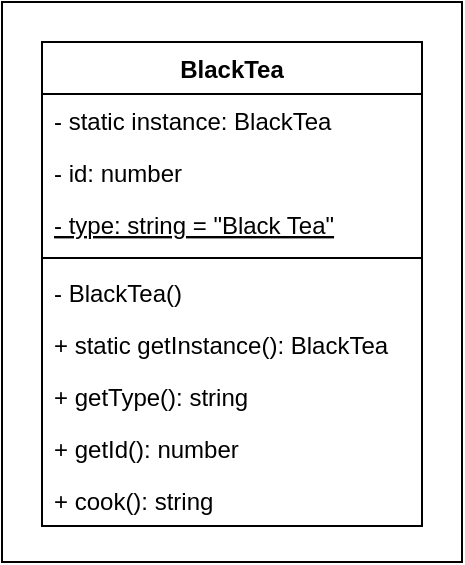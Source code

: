 <mxfile version="13.8.0" type="device"><diagram id="GG5wOPjDovDRHRb1yHNC" name="Page-1"><mxGraphModel dx="1645" dy="705" grid="1" gridSize="10" guides="1" tooltips="1" connect="1" arrows="1" fold="1" page="1" pageScale="1" pageWidth="827" pageHeight="1169" math="0" shadow="0"><root><mxCell id="0"/><mxCell id="1" parent="0"/><mxCell id="y2_j8A9MaT2T3MPjWkJG-11" value="" style="rounded=0;whiteSpace=wrap;html=1;" vertex="1" parent="1"><mxGeometry x="10" y="130" width="230" height="280" as="geometry"/></mxCell><mxCell id="y2_j8A9MaT2T3MPjWkJG-1" value="BlackTea" style="swimlane;fontStyle=1;align=center;verticalAlign=top;childLayout=stackLayout;horizontal=1;startSize=26;horizontalStack=0;resizeParent=1;resizeParentMax=0;resizeLast=0;collapsible=1;marginBottom=0;" vertex="1" parent="1"><mxGeometry x="30" y="150" width="190" height="242" as="geometry"/></mxCell><mxCell id="y2_j8A9MaT2T3MPjWkJG-5" value="- static instance: BlackTea" style="text;strokeColor=none;fillColor=none;align=left;verticalAlign=top;spacingLeft=4;spacingRight=4;overflow=hidden;rotatable=0;points=[[0,0.5],[1,0.5]];portConstraint=eastwest;" vertex="1" parent="y2_j8A9MaT2T3MPjWkJG-1"><mxGeometry y="26" width="190" height="26" as="geometry"/></mxCell><mxCell id="y2_j8A9MaT2T3MPjWkJG-2" value="- id: number" style="text;strokeColor=none;fillColor=none;align=left;verticalAlign=top;spacingLeft=4;spacingRight=4;overflow=hidden;rotatable=0;points=[[0,0.5],[1,0.5]];portConstraint=eastwest;" vertex="1" parent="y2_j8A9MaT2T3MPjWkJG-1"><mxGeometry y="52" width="190" height="26" as="geometry"/></mxCell><mxCell id="y2_j8A9MaT2T3MPjWkJG-6" value="- type: string = &quot;Black Tea&quot;" style="text;strokeColor=none;fillColor=none;align=left;verticalAlign=top;spacingLeft=4;spacingRight=4;overflow=hidden;rotatable=0;points=[[0,0.5],[1,0.5]];portConstraint=eastwest;fontStyle=4" vertex="1" parent="y2_j8A9MaT2T3MPjWkJG-1"><mxGeometry y="78" width="190" height="26" as="geometry"/></mxCell><mxCell id="y2_j8A9MaT2T3MPjWkJG-3" value="" style="line;strokeWidth=1;fillColor=none;align=left;verticalAlign=middle;spacingTop=-1;spacingLeft=3;spacingRight=3;rotatable=0;labelPosition=right;points=[];portConstraint=eastwest;" vertex="1" parent="y2_j8A9MaT2T3MPjWkJG-1"><mxGeometry y="104" width="190" height="8" as="geometry"/></mxCell><mxCell id="y2_j8A9MaT2T3MPjWkJG-4" value="- BlackTea()" style="text;strokeColor=none;fillColor=none;align=left;verticalAlign=top;spacingLeft=4;spacingRight=4;overflow=hidden;rotatable=0;points=[[0,0.5],[1,0.5]];portConstraint=eastwest;" vertex="1" parent="y2_j8A9MaT2T3MPjWkJG-1"><mxGeometry y="112" width="190" height="26" as="geometry"/></mxCell><mxCell id="y2_j8A9MaT2T3MPjWkJG-7" value="+ static getInstance(): BlackTea" style="text;strokeColor=none;fillColor=none;align=left;verticalAlign=top;spacingLeft=4;spacingRight=4;overflow=hidden;rotatable=0;points=[[0,0.5],[1,0.5]];portConstraint=eastwest;" vertex="1" parent="y2_j8A9MaT2T3MPjWkJG-1"><mxGeometry y="138" width="190" height="26" as="geometry"/></mxCell><mxCell id="y2_j8A9MaT2T3MPjWkJG-8" value="+ getType(): string" style="text;strokeColor=none;fillColor=none;align=left;verticalAlign=top;spacingLeft=4;spacingRight=4;overflow=hidden;rotatable=0;points=[[0,0.5],[1,0.5]];portConstraint=eastwest;" vertex="1" parent="y2_j8A9MaT2T3MPjWkJG-1"><mxGeometry y="164" width="190" height="26" as="geometry"/></mxCell><mxCell id="y2_j8A9MaT2T3MPjWkJG-9" value="+ getId(): number" style="text;strokeColor=none;fillColor=none;align=left;verticalAlign=top;spacingLeft=4;spacingRight=4;overflow=hidden;rotatable=0;points=[[0,0.5],[1,0.5]];portConstraint=eastwest;" vertex="1" parent="y2_j8A9MaT2T3MPjWkJG-1"><mxGeometry y="190" width="190" height="26" as="geometry"/></mxCell><mxCell id="y2_j8A9MaT2T3MPjWkJG-10" value="+ cook(): string" style="text;strokeColor=none;fillColor=none;align=left;verticalAlign=top;spacingLeft=4;spacingRight=4;overflow=hidden;rotatable=0;points=[[0,0.5],[1,0.5]];portConstraint=eastwest;" vertex="1" parent="y2_j8A9MaT2T3MPjWkJG-1"><mxGeometry y="216" width="190" height="26" as="geometry"/></mxCell></root></mxGraphModel></diagram></mxfile>